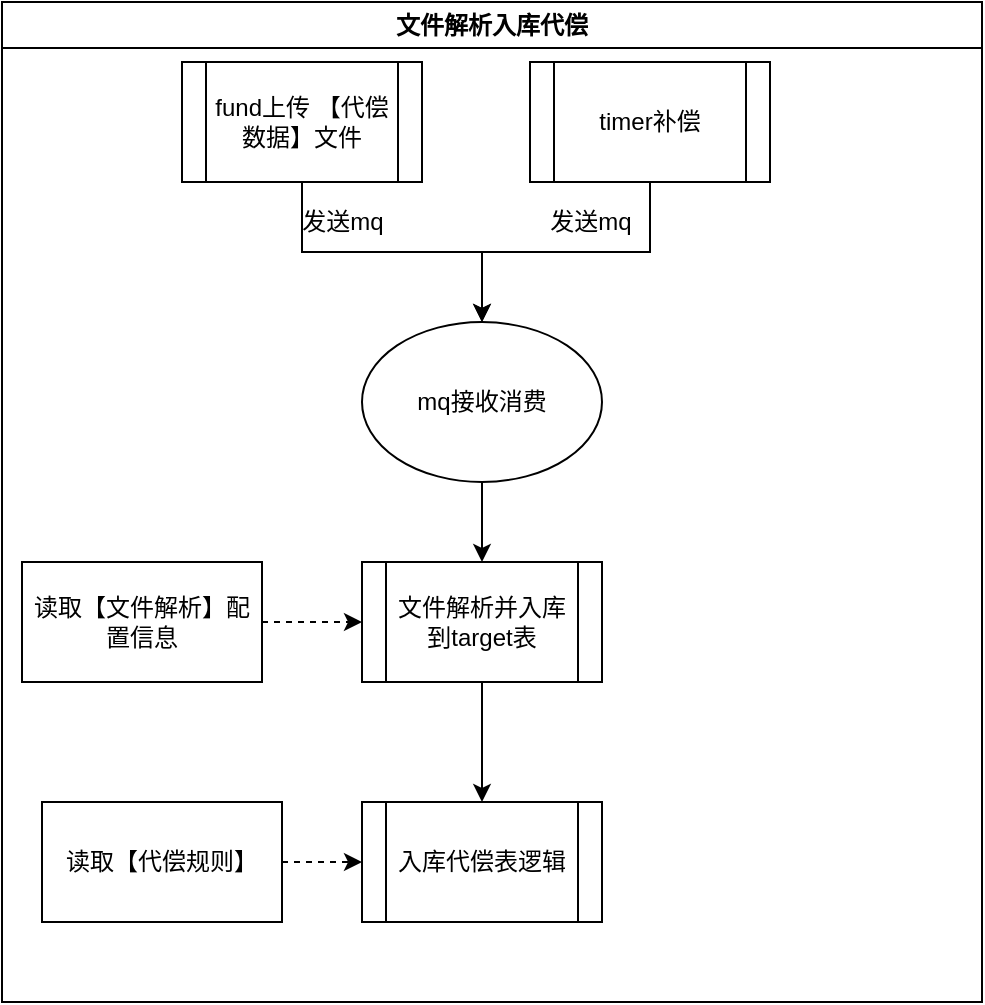 <mxfile version="24.7.16">
  <diagram name="第 1 页" id="zyJa1Zah5acct0IV7Oil">
    <mxGraphModel dx="2074" dy="1043" grid="1" gridSize="10" guides="1" tooltips="1" connect="1" arrows="1" fold="1" page="1" pageScale="1" pageWidth="827" pageHeight="1169" math="0" shadow="0">
      <root>
        <mxCell id="0" />
        <mxCell id="1" parent="0" />
        <mxCell id="U38TajF6nqNU7v4l2iEq-1" style="edgeStyle=orthogonalEdgeStyle;rounded=0;orthogonalLoop=1;jettySize=auto;html=1;" edge="1" parent="1" source="U38TajF6nqNU7v4l2iEq-2" target="U38TajF6nqNU7v4l2iEq-7">
          <mxGeometry relative="1" as="geometry" />
        </mxCell>
        <mxCell id="U38TajF6nqNU7v4l2iEq-2" value="&lt;span&gt;fund上传 【代偿数据】文件&lt;/span&gt;" style="shape=process;whiteSpace=wrap;html=1;backgroundOutline=1;" vertex="1" parent="1">
          <mxGeometry x="180" y="40" width="120" height="60" as="geometry" />
        </mxCell>
        <mxCell id="U38TajF6nqNU7v4l2iEq-3" style="edgeStyle=orthogonalEdgeStyle;rounded=0;orthogonalLoop=1;jettySize=auto;html=1;entryX=0.5;entryY=0;entryDx=0;entryDy=0;" edge="1" parent="1" source="U38TajF6nqNU7v4l2iEq-5" target="U38TajF6nqNU7v4l2iEq-7">
          <mxGeometry relative="1" as="geometry" />
        </mxCell>
        <mxCell id="U38TajF6nqNU7v4l2iEq-5" value="&lt;span&gt;timer补偿&lt;/span&gt;" style="shape=process;whiteSpace=wrap;html=1;backgroundOutline=1;" vertex="1" parent="1">
          <mxGeometry x="354" y="40" width="120" height="60" as="geometry" />
        </mxCell>
        <mxCell id="U38TajF6nqNU7v4l2iEq-6" value="" style="edgeStyle=orthogonalEdgeStyle;rounded=0;orthogonalLoop=1;jettySize=auto;html=1;" edge="1" parent="1" source="U38TajF6nqNU7v4l2iEq-7" target="U38TajF6nqNU7v4l2iEq-11">
          <mxGeometry relative="1" as="geometry" />
        </mxCell>
        <mxCell id="U38TajF6nqNU7v4l2iEq-7" value="mq接收消费" style="ellipse;whiteSpace=wrap;html=1;" vertex="1" parent="1">
          <mxGeometry x="270" y="170" width="120" height="80" as="geometry" />
        </mxCell>
        <mxCell id="U38TajF6nqNU7v4l2iEq-8" value="发送mq" style="text;html=1;align=center;verticalAlign=middle;resizable=0;points=[];autosize=1;strokeColor=none;fillColor=none;" vertex="1" parent="1">
          <mxGeometry x="230" y="110" width="60" height="20" as="geometry" />
        </mxCell>
        <mxCell id="U38TajF6nqNU7v4l2iEq-9" value="发送mq" style="text;html=1;align=center;verticalAlign=middle;resizable=0;points=[];autosize=1;strokeColor=none;fillColor=none;" vertex="1" parent="1">
          <mxGeometry x="354" y="110" width="60" height="20" as="geometry" />
        </mxCell>
        <mxCell id="U38TajF6nqNU7v4l2iEq-10" value="" style="edgeStyle=orthogonalEdgeStyle;rounded=0;orthogonalLoop=1;jettySize=auto;html=1;" edge="1" parent="1" source="U38TajF6nqNU7v4l2iEq-11">
          <mxGeometry relative="1" as="geometry">
            <mxPoint x="330" y="410" as="targetPoint" />
          </mxGeometry>
        </mxCell>
        <mxCell id="U38TajF6nqNU7v4l2iEq-11" value="文件解析并入库到target表" style="shape=process;whiteSpace=wrap;html=1;backgroundOutline=1;" vertex="1" parent="1">
          <mxGeometry x="270" y="290" width="120" height="60" as="geometry" />
        </mxCell>
        <mxCell id="U38TajF6nqNU7v4l2iEq-21" value="" style="edgeStyle=orthogonalEdgeStyle;rounded=0;orthogonalLoop=1;jettySize=auto;html=1;dashed=1;" edge="1" parent="1" source="U38TajF6nqNU7v4l2iEq-20" target="U38TajF6nqNU7v4l2iEq-11">
          <mxGeometry relative="1" as="geometry" />
        </mxCell>
        <mxCell id="U38TajF6nqNU7v4l2iEq-20" value="读取【文件解析】配置信息" style="rounded=0;whiteSpace=wrap;html=1;" vertex="1" parent="1">
          <mxGeometry x="100" y="290" width="120" height="60" as="geometry" />
        </mxCell>
        <mxCell id="U38TajF6nqNU7v4l2iEq-22" value="入库代偿表逻辑" style="shape=process;whiteSpace=wrap;html=1;backgroundOutline=1;" vertex="1" parent="1">
          <mxGeometry x="270" y="410" width="120" height="60" as="geometry" />
        </mxCell>
        <mxCell id="U38TajF6nqNU7v4l2iEq-25" value="文件解析入库代偿" style="swimlane;whiteSpace=wrap;html=1;" vertex="1" parent="1">
          <mxGeometry x="90" y="10" width="490" height="500" as="geometry" />
        </mxCell>
        <mxCell id="U38TajF6nqNU7v4l2iEq-23" value="读取【代偿规则】" style="rounded=0;whiteSpace=wrap;html=1;" vertex="1" parent="U38TajF6nqNU7v4l2iEq-25">
          <mxGeometry x="20" y="400" width="120" height="60" as="geometry" />
        </mxCell>
        <mxCell id="U38TajF6nqNU7v4l2iEq-28" value="" style="edgeStyle=orthogonalEdgeStyle;rounded=0;orthogonalLoop=1;jettySize=auto;html=1;dashed=1;" edge="1" parent="1" source="U38TajF6nqNU7v4l2iEq-23" target="U38TajF6nqNU7v4l2iEq-22">
          <mxGeometry relative="1" as="geometry" />
        </mxCell>
      </root>
    </mxGraphModel>
  </diagram>
</mxfile>
